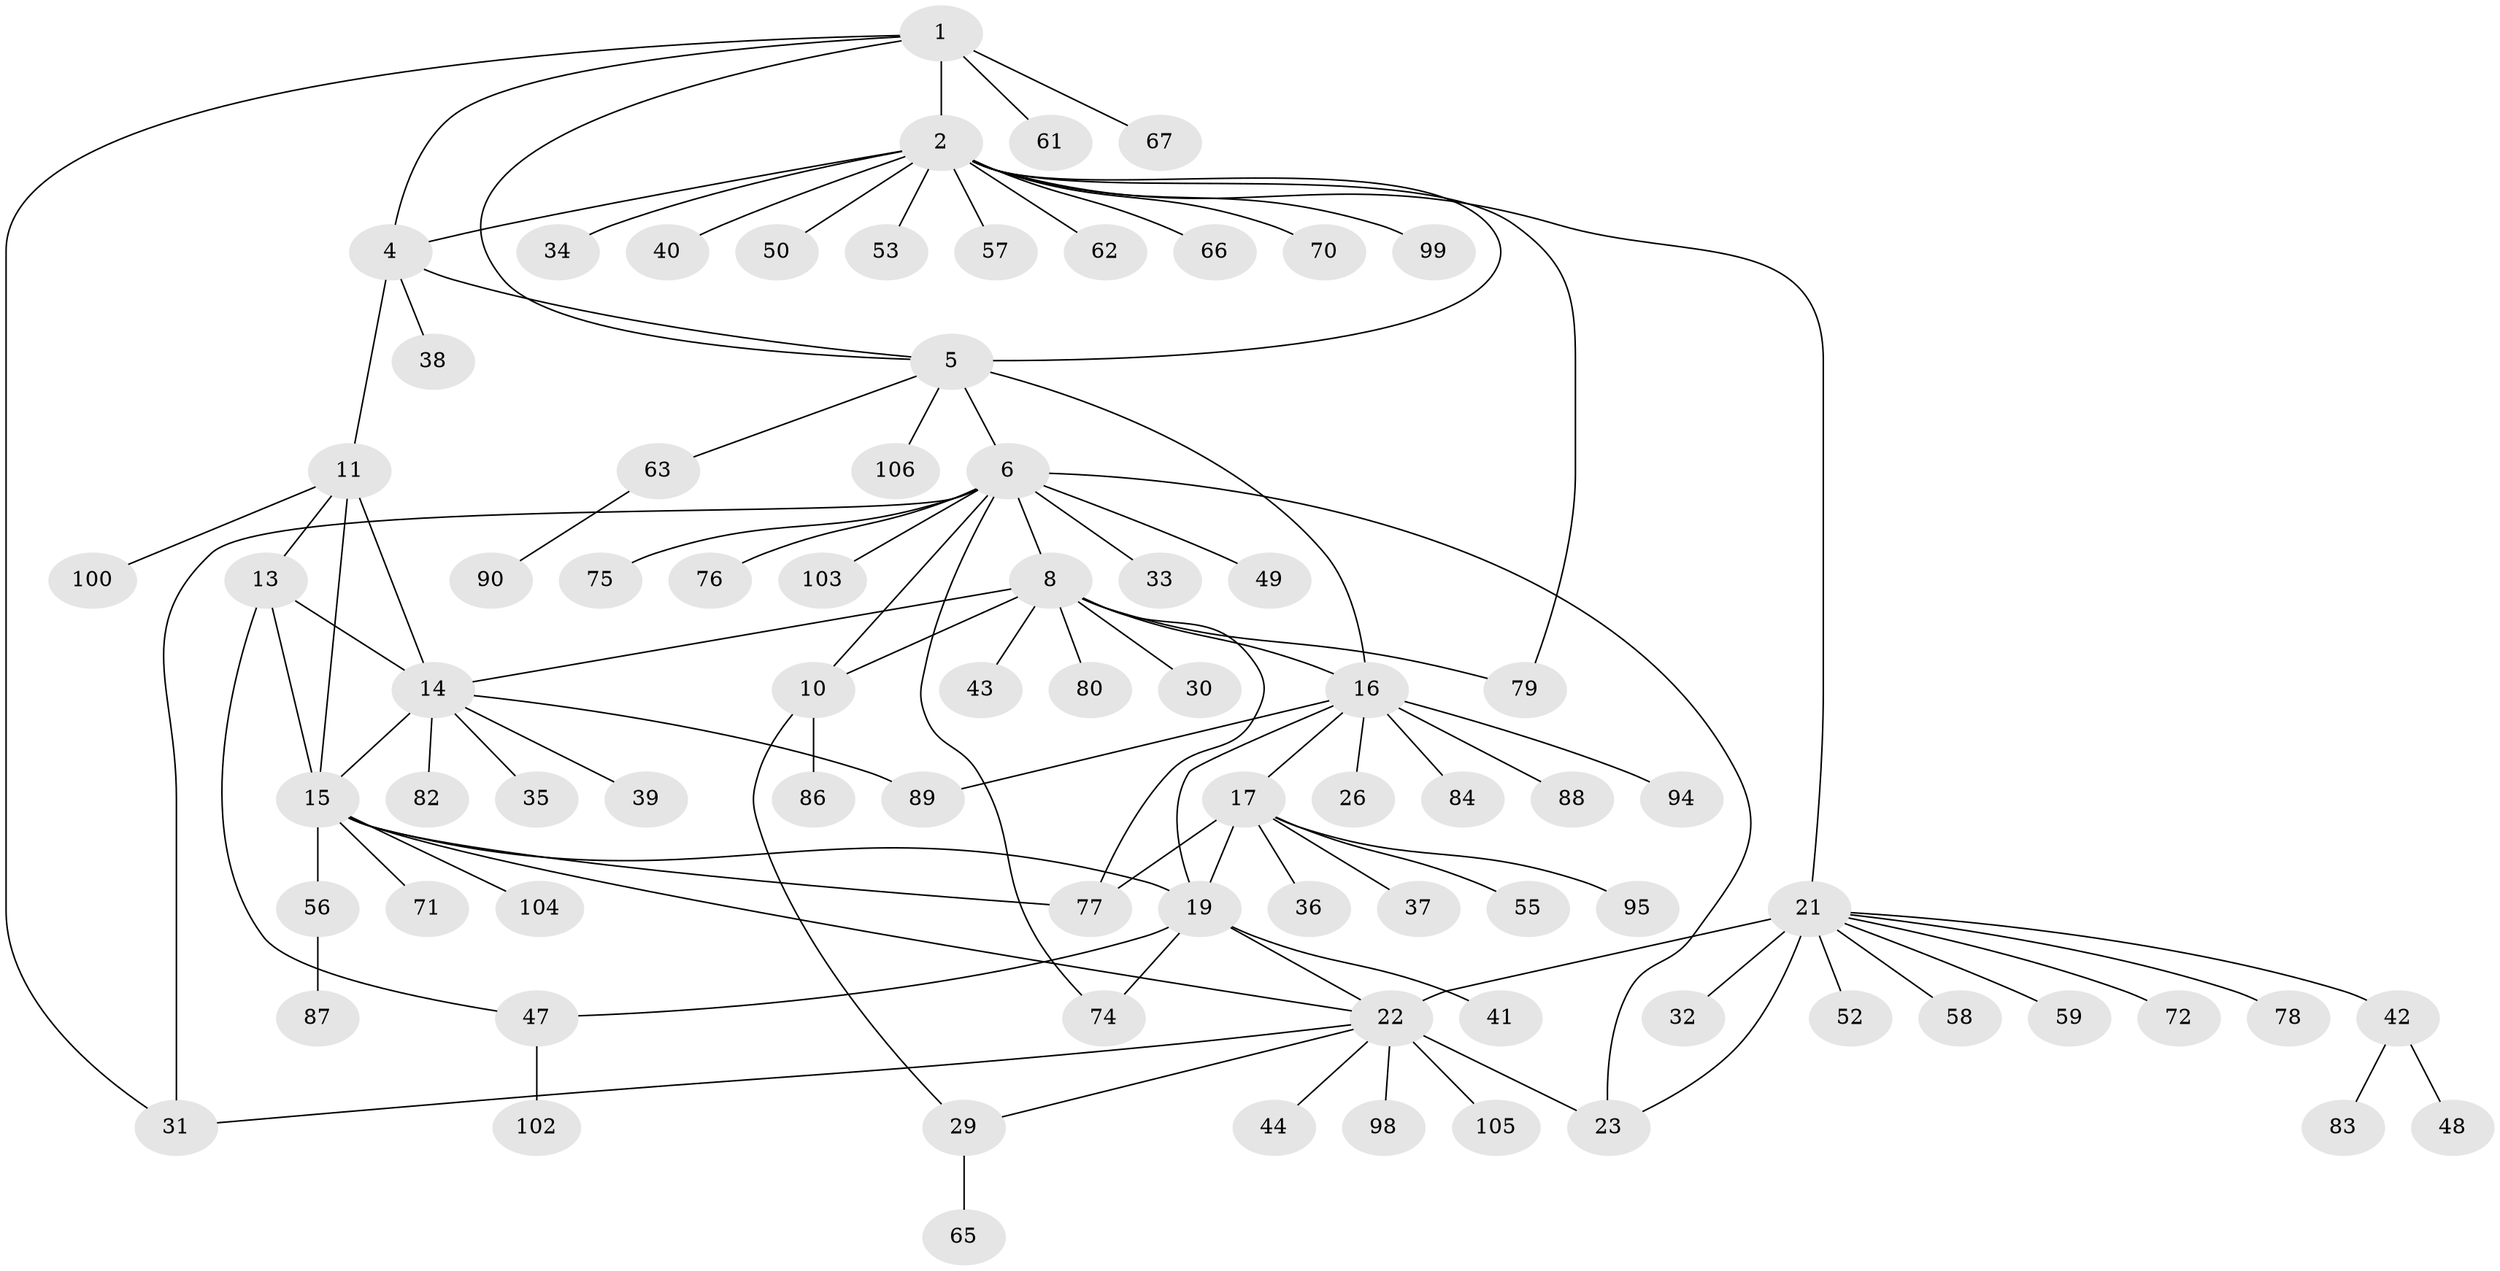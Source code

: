// original degree distribution, {7: 0.05660377358490566, 13: 0.009433962264150943, 6: 0.03773584905660377, 9: 0.04716981132075472, 8: 0.018867924528301886, 10: 0.018867924528301886, 5: 0.03773584905660377, 11: 0.009433962264150943, 1: 0.5660377358490566, 3: 0.04716981132075472, 2: 0.14150943396226415, 4: 0.009433962264150943}
// Generated by graph-tools (version 1.1) at 2025/11/02/27/25 16:11:34]
// undirected, 79 vertices, 102 edges
graph export_dot {
graph [start="1"]
  node [color=gray90,style=filled];
  1 [super="+46"];
  2 [super="+3"];
  4 [super="+28"];
  5 [super="+27"];
  6 [super="+7"];
  8 [super="+9"];
  10 [super="+92"];
  11 [super="+12"];
  13 [super="+45"];
  14 [super="+97"];
  15 [super="+68"];
  16 [super="+20"];
  17 [super="+18"];
  19 [super="+60"];
  21 [super="+25"];
  22 [super="+24"];
  23;
  26;
  29 [super="+101"];
  30;
  31 [super="+91"];
  32;
  33;
  34;
  35 [super="+96"];
  36;
  37;
  38;
  39;
  40;
  41 [super="+51"];
  42 [super="+64"];
  43;
  44;
  47 [super="+54"];
  48;
  49;
  50;
  52;
  53;
  55;
  56 [super="+85"];
  57;
  58;
  59;
  61 [super="+69"];
  62;
  63;
  65;
  66;
  67;
  70;
  71;
  72 [super="+73"];
  74 [super="+81"];
  75;
  76;
  77 [super="+93"];
  78;
  79;
  80;
  82;
  83;
  84;
  86;
  87;
  88;
  89;
  90;
  94;
  95;
  98;
  99;
  100;
  102;
  103;
  104;
  105;
  106;
  1 -- 2 [weight=2];
  1 -- 4;
  1 -- 5;
  1 -- 31;
  1 -- 67;
  1 -- 61;
  2 -- 4 [weight=2];
  2 -- 5 [weight=2];
  2 -- 40;
  2 -- 50;
  2 -- 53;
  2 -- 57;
  2 -- 62;
  2 -- 66;
  2 -- 70;
  2 -- 79;
  2 -- 21;
  2 -- 34;
  2 -- 99;
  4 -- 5;
  4 -- 38;
  4 -- 11;
  5 -- 63;
  5 -- 106;
  5 -- 6;
  5 -- 16;
  6 -- 8 [weight=4];
  6 -- 10 [weight=2];
  6 -- 33;
  6 -- 49;
  6 -- 76;
  6 -- 103;
  6 -- 74;
  6 -- 75;
  6 -- 23;
  6 -- 31;
  8 -- 10 [weight=2];
  8 -- 14;
  8 -- 30;
  8 -- 43;
  8 -- 79;
  8 -- 80;
  8 -- 77;
  8 -- 16;
  10 -- 29;
  10 -- 86;
  11 -- 13 [weight=2];
  11 -- 14 [weight=2];
  11 -- 15 [weight=2];
  11 -- 100;
  13 -- 14;
  13 -- 15;
  13 -- 47;
  14 -- 15;
  14 -- 35;
  14 -- 39;
  14 -- 82;
  14 -- 89;
  15 -- 19;
  15 -- 56;
  15 -- 71;
  15 -- 77;
  15 -- 104;
  15 -- 22;
  16 -- 17 [weight=4];
  16 -- 19 [weight=2];
  16 -- 26;
  16 -- 89;
  16 -- 84;
  16 -- 88;
  16 -- 94;
  17 -- 19 [weight=2];
  17 -- 37;
  17 -- 77;
  17 -- 95;
  17 -- 36;
  17 -- 55;
  19 -- 22;
  19 -- 41;
  19 -- 74;
  19 -- 47;
  21 -- 22 [weight=4];
  21 -- 23 [weight=2];
  21 -- 42;
  21 -- 52;
  21 -- 58;
  21 -- 72;
  21 -- 78;
  21 -- 32;
  21 -- 59;
  22 -- 23 [weight=2];
  22 -- 31;
  22 -- 98;
  22 -- 105;
  22 -- 44;
  22 -- 29;
  29 -- 65;
  42 -- 48;
  42 -- 83;
  47 -- 102;
  56 -- 87;
  63 -- 90;
}
